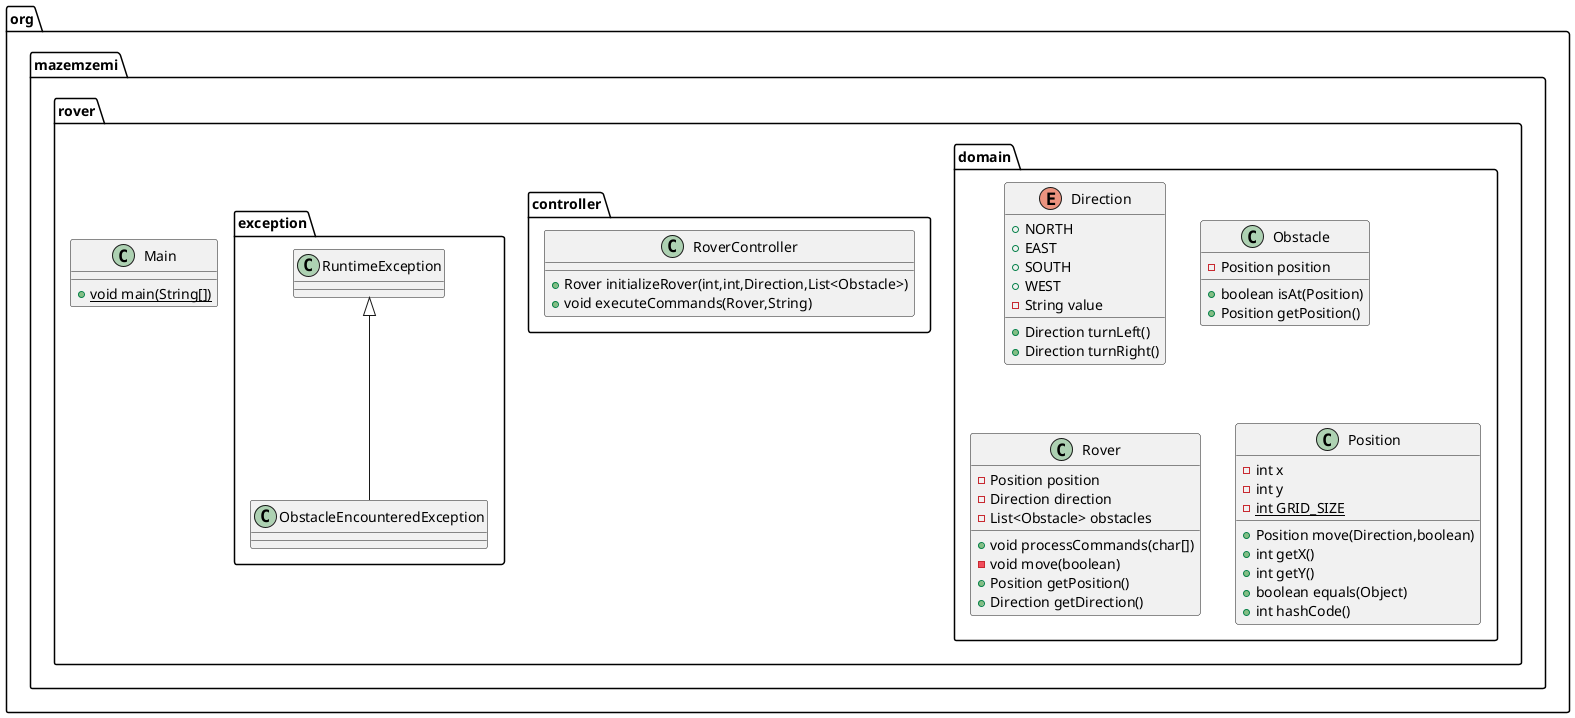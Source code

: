 @startuml
enum org.mazemzemi.rover.domain.Direction {
+  NORTH
+  EAST
+  SOUTH
+  WEST
- String value
+ Direction turnLeft()
+ Direction turnRight()
}


class org.mazemzemi.rover.domain.Obstacle {
- Position position
+ boolean isAt(Position)
+ Position getPosition()
}


class org.mazemzemi.rover.domain.Rover {
- Position position
- Direction direction
- List<Obstacle> obstacles
+ void processCommands(char[])
- void move(boolean)
+ Position getPosition()
+ Direction getDirection()
}


class org.mazemzemi.rover.Main {
+ {static} void main(String[])
}

class org.mazemzemi.rover.domain.Position {
- int x
- int y
- {static} int GRID_SIZE
+ Position move(Direction,boolean)
+ int getX()
+ int getY()
+ boolean equals(Object)
+ int hashCode()
}


class org.mazemzemi.rover.controller.RoverController {
+ Rover initializeRover(int,int,Direction,List<Obstacle>)
+ void executeCommands(Rover,String)
}

class org.mazemzemi.rover.exception.ObstacleEncounteredException {
}


org.mazemzemi.rover.exception.RuntimeException <|-- org.mazemzemi.rover.exception.ObstacleEncounteredException
@enduml